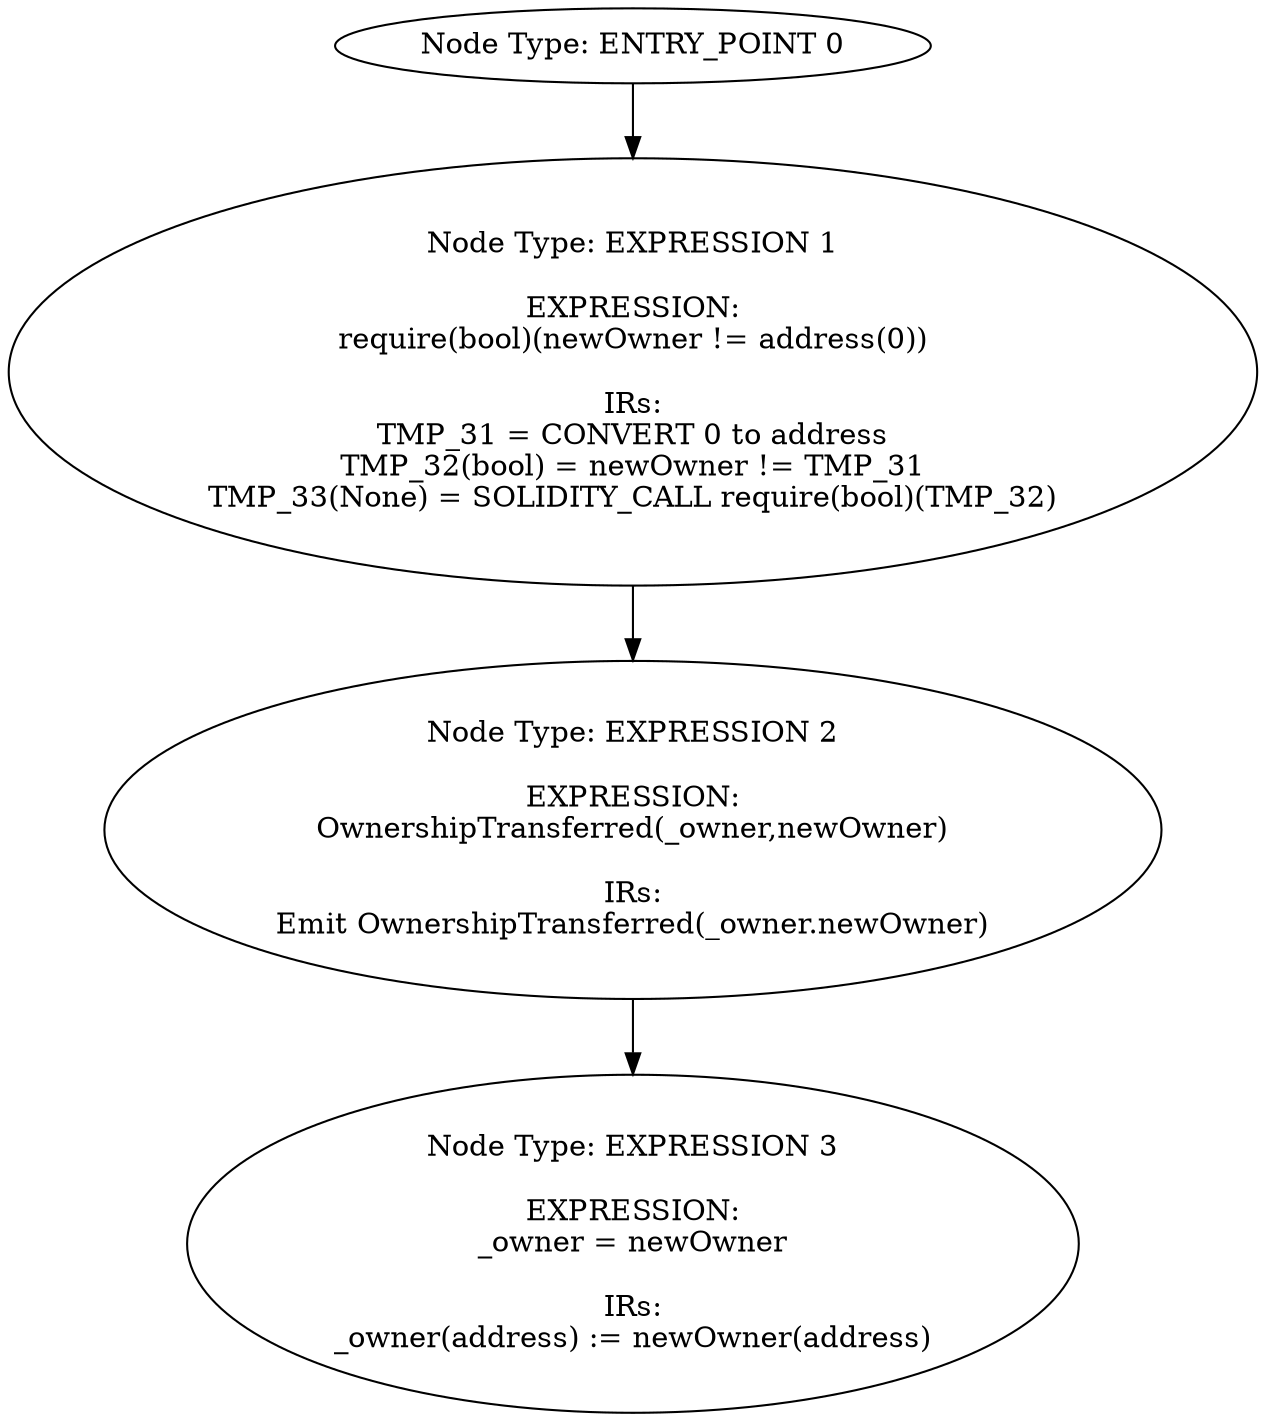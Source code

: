 digraph{
0[label="Node Type: ENTRY_POINT 0
"];
0->1;
1[label="Node Type: EXPRESSION 1

EXPRESSION:
require(bool)(newOwner != address(0))

IRs:
TMP_31 = CONVERT 0 to address
TMP_32(bool) = newOwner != TMP_31
TMP_33(None) = SOLIDITY_CALL require(bool)(TMP_32)"];
1->2;
2[label="Node Type: EXPRESSION 2

EXPRESSION:
OwnershipTransferred(_owner,newOwner)

IRs:
Emit OwnershipTransferred(_owner.newOwner)"];
2->3;
3[label="Node Type: EXPRESSION 3

EXPRESSION:
_owner = newOwner

IRs:
_owner(address) := newOwner(address)"];
}
